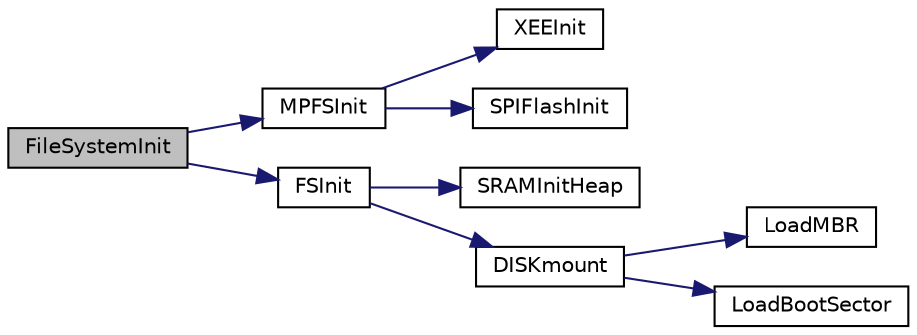 digraph "FileSystemInit"
{
  edge [fontname="Helvetica",fontsize="10",labelfontname="Helvetica",labelfontsize="10"];
  node [fontname="Helvetica",fontsize="10",shape=record];
  rankdir="LR";
  Node1 [label="FileSystemInit",height=0.2,width=0.4,color="black", fillcolor="grey75", style="filled", fontcolor="black"];
  Node1 -> Node2 [color="midnightblue",fontsize="10",style="solid",fontname="Helvetica"];
  Node2 [label="MPFSInit",height=0.2,width=0.4,color="black", fillcolor="white", style="filled",URL="$_m_p_f_s2_8h.html#a20c50c1b54db5305446f129b26423f43"];
  Node2 -> Node3 [color="midnightblue",fontsize="10",style="solid",fontname="Helvetica"];
  Node3 [label="XEEInit",height=0.2,width=0.4,color="black", fillcolor="white", style="filled",URL="$_x_e_e_p_r_o_m_8h.html#ad6578beb33dc9fd59296995c2eeca89e"];
  Node2 -> Node4 [color="midnightblue",fontsize="10",style="solid",fontname="Helvetica"];
  Node4 [label="SPIFlashInit",height=0.2,width=0.4,color="black", fillcolor="white", style="filled",URL="$_s_p_i_flash_8h.html#add5e64a6c2400021223abc1747b8a39b"];
  Node1 -> Node5 [color="midnightblue",fontsize="10",style="solid",fontname="Helvetica"];
  Node5 [label="FSInit",height=0.2,width=0.4,color="black", fillcolor="white", style="filled",URL="$_f_s_i_o_8h.html#a77bf783068cdee8bbca1f73af66cb1c5"];
  Node5 -> Node6 [color="midnightblue",fontsize="10",style="solid",fontname="Helvetica"];
  Node6 [label="SRAMInitHeap",height=0.2,width=0.4,color="black", fillcolor="white", style="filled",URL="$salloc_8h.html#a27cef686e276985668dd700d0590e663"];
  Node5 -> Node7 [color="midnightblue",fontsize="10",style="solid",fontname="Helvetica"];
  Node7 [label="DISKmount",height=0.2,width=0.4,color="black", fillcolor="white", style="filled",URL="$_f_s_i_o_8c.html#a477331baab18d704e6a8f36a5f7b27cc"];
  Node7 -> Node8 [color="midnightblue",fontsize="10",style="solid",fontname="Helvetica"];
  Node8 [label="LoadMBR",height=0.2,width=0.4,color="black", fillcolor="white", style="filled",URL="$_f_s_i_o_8c.html#a7db7c692f57ae591bcbcda26833552a6"];
  Node7 -> Node9 [color="midnightblue",fontsize="10",style="solid",fontname="Helvetica"];
  Node9 [label="LoadBootSector",height=0.2,width=0.4,color="black", fillcolor="white", style="filled",URL="$_f_s_i_o_8c.html#ad2f0426848c078bb63c0dc4aa5092f65"];
}
